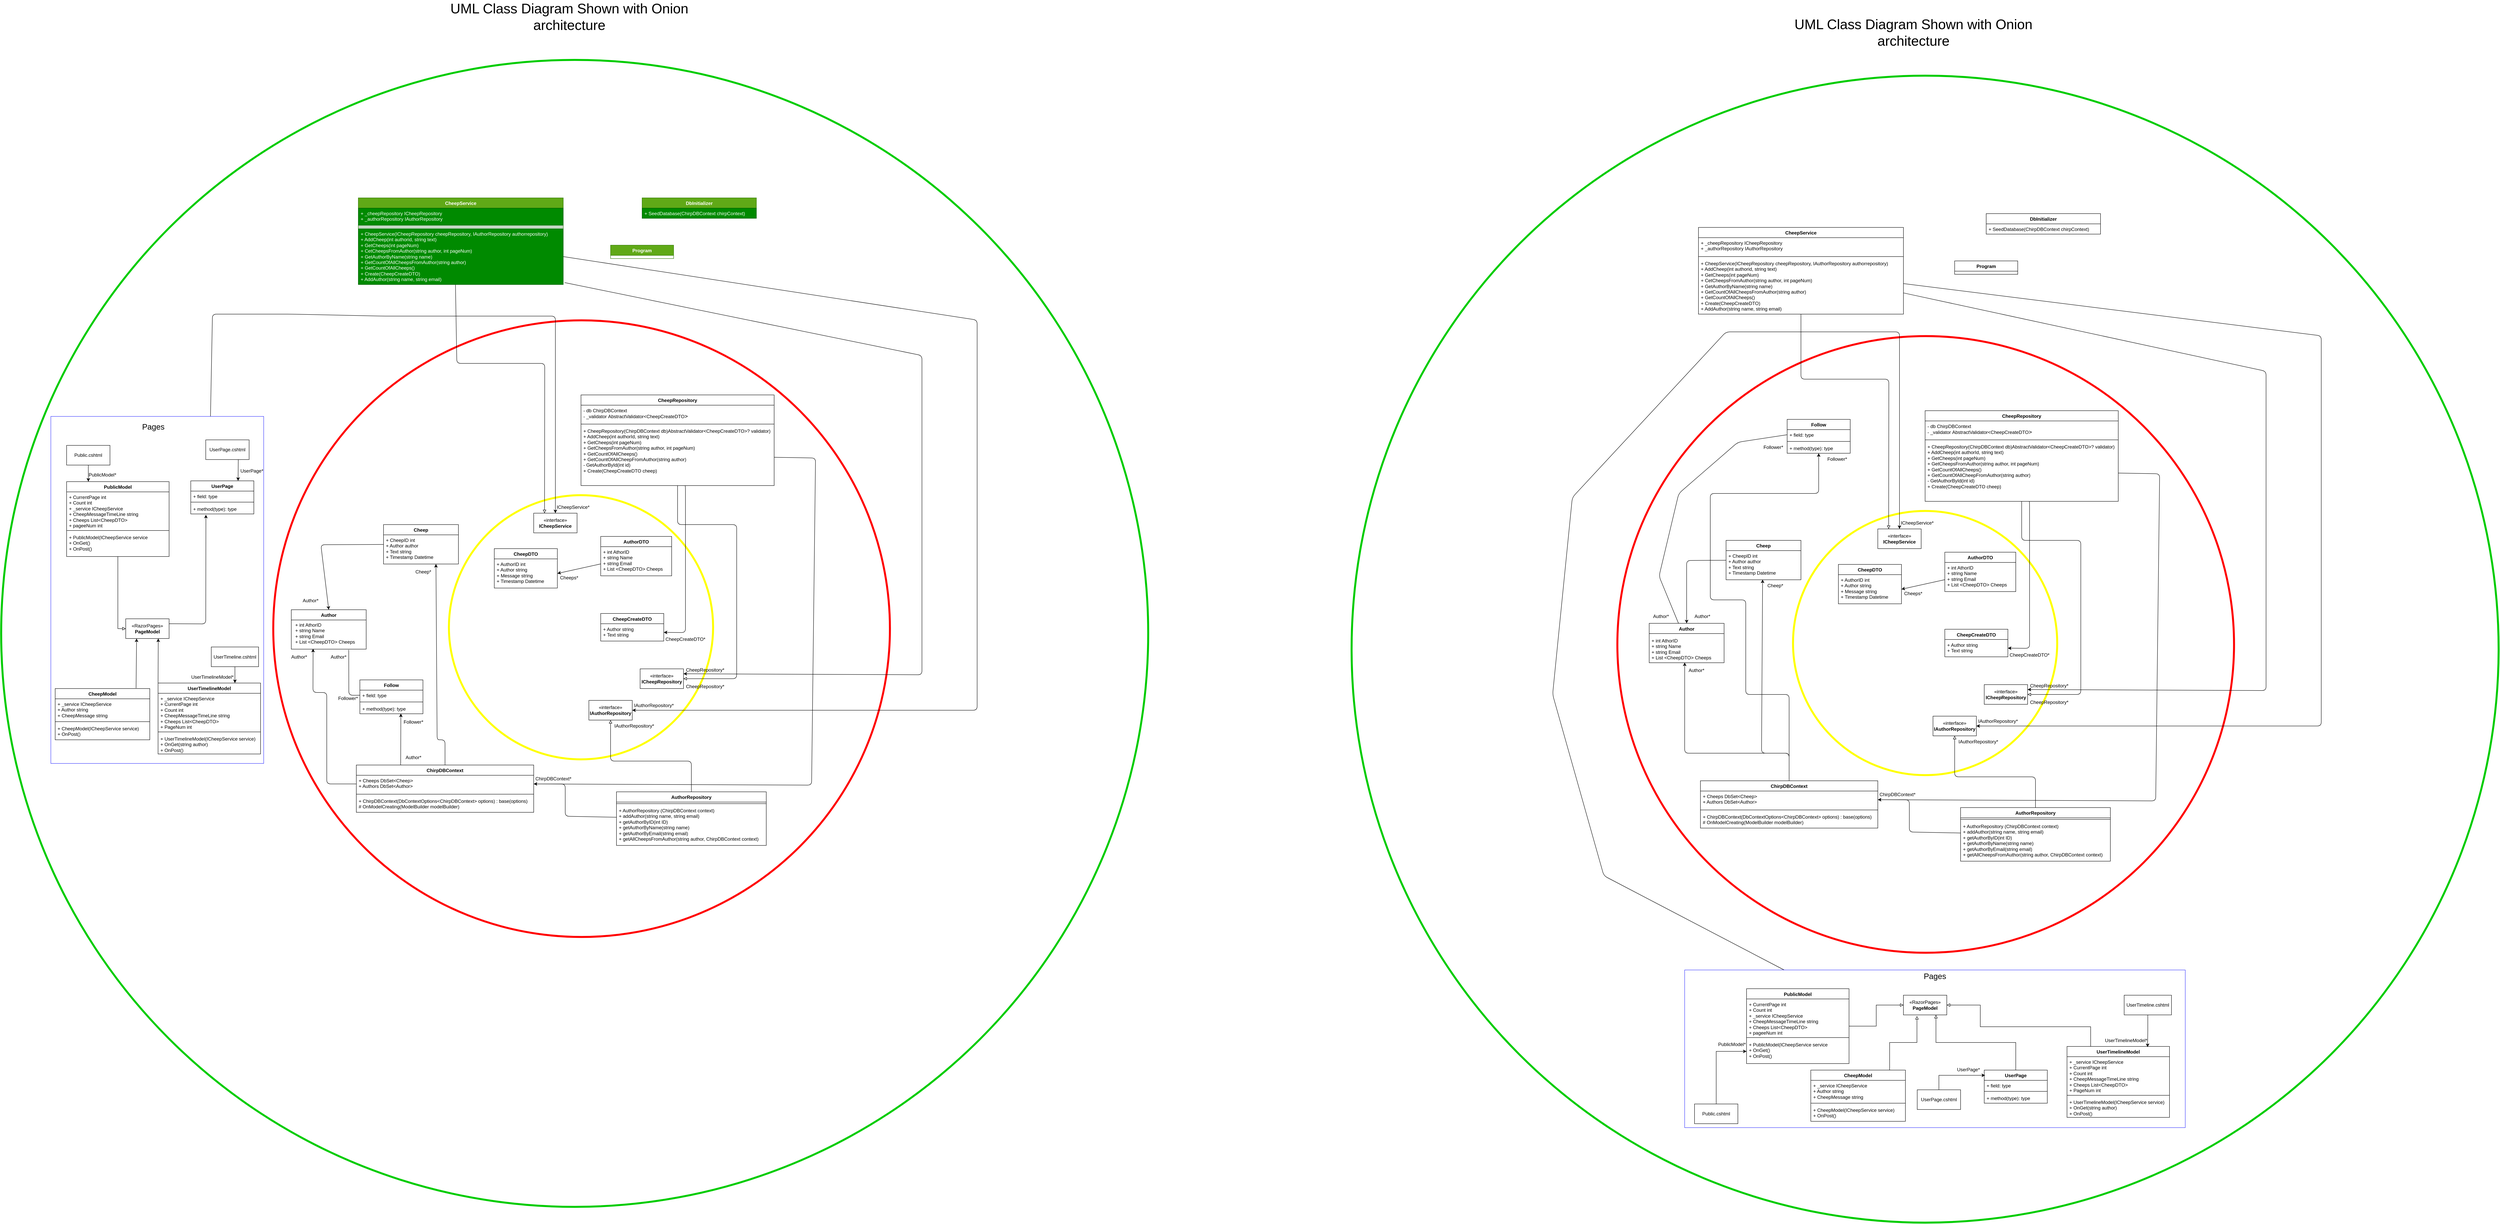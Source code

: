 <mxfile>
    <diagram id="IpP2WDs2np4hdh_sod9k" name="Page-1">
        <mxGraphModel dx="4810" dy="3326" grid="1" gridSize="10" guides="1" tooltips="1" connect="1" arrows="1" fold="1" page="1" pageScale="1" pageWidth="850" pageHeight="1100" math="0" shadow="0">
            <root>
                <mxCell id="0"/>
                <mxCell id="1" parent="0"/>
                <mxCell id="123" value="" style="ellipse;whiteSpace=wrap;html=1;aspect=fixed;strokeColor=#00CC00;perimeterSpacing=7;strokeWidth=5;" parent="1" vertex="1">
                    <mxGeometry x="2810" y="-815" width="2910" height="2910" as="geometry"/>
                </mxCell>
                <mxCell id="124" value="" style="ellipse;whiteSpace=wrap;html=1;aspect=fixed;strokeColor=#FF0000;strokeWidth=5;" parent="1" vertex="1">
                    <mxGeometry x="3484.25" y="-154.25" width="1564.5" height="1564.5" as="geometry"/>
                </mxCell>
                <mxCell id="125" value="" style="ellipse;whiteSpace=wrap;html=1;aspect=fixed;strokeColor=#FFFF00;strokeWidth=5;" parent="1" vertex="1">
                    <mxGeometry x="3929.88" y="289.38" width="670.25" height="670.25" as="geometry"/>
                </mxCell>
                <mxCell id="126" value="CheepDTO&lt;br&gt;" style="swimlane;fontStyle=1;align=center;verticalAlign=top;childLayout=stackLayout;horizontal=1;startSize=26;horizontalStack=0;resizeParent=1;resizeParentMax=0;resizeLast=0;collapsible=1;marginBottom=0;whiteSpace=wrap;html=1;" parent="1" vertex="1">
                    <mxGeometry x="4045" y="425" width="160" height="100" as="geometry"/>
                </mxCell>
                <mxCell id="127" value="+ AuthorID int&lt;br&gt;+ Author string&lt;br&gt;+ Message string&lt;br&gt;+ Timestamp Datetime" style="text;strokeColor=none;fillColor=none;align=left;verticalAlign=top;spacingLeft=4;spacingRight=4;overflow=hidden;rotatable=0;points=[[0,0.5],[1,0.5]];portConstraint=eastwest;whiteSpace=wrap;html=1;" parent="126" vertex="1">
                    <mxGeometry y="26" width="160" height="74" as="geometry"/>
                </mxCell>
                <mxCell id="128" style="edgeStyle=none;html=1;entryX=1;entryY=0.5;entryDx=0;entryDy=0;fontColor=#080808;endArrow=classic;endFill=1;" parent="1" source="129" target="127" edge="1">
                    <mxGeometry relative="1" as="geometry"/>
                </mxCell>
                <mxCell id="129" value="AuthorDTO" style="swimlane;fontStyle=1;align=center;verticalAlign=top;childLayout=stackLayout;horizontal=1;startSize=26;horizontalStack=0;resizeParent=1;resizeParentMax=0;resizeLast=0;collapsible=1;marginBottom=0;whiteSpace=wrap;html=1;" parent="1" vertex="1">
                    <mxGeometry x="4315" y="394" width="180" height="100" as="geometry"/>
                </mxCell>
                <mxCell id="130" value="+ int AthorID&lt;br&gt;+ string Name&lt;br&gt;+ string Email&lt;br&gt;+ List &amp;lt;CheepDTO&amp;gt; Cheeps" style="text;strokeColor=none;fillColor=none;align=left;verticalAlign=top;spacingLeft=4;spacingRight=4;overflow=hidden;rotatable=0;points=[[0,0.5],[1,0.5]];portConstraint=eastwest;whiteSpace=wrap;html=1;" parent="129" vertex="1">
                    <mxGeometry y="26" width="180" height="74" as="geometry"/>
                </mxCell>
                <mxCell id="131" style="edgeStyle=none;html=1;entryX=0.5;entryY=1;entryDx=0;entryDy=0;fontColor=#080808;endArrow=block;endFill=0;" parent="1" edge="1">
                    <mxGeometry relative="1" as="geometry">
                        <mxPoint x="4130" y="674" as="sourcePoint"/>
                    </mxGeometry>
                </mxCell>
                <mxCell id="137" value="CheepCreateDTO" style="swimlane;fontStyle=1;align=center;verticalAlign=top;childLayout=stackLayout;horizontal=1;startSize=26;horizontalStack=0;resizeParent=1;resizeParentMax=0;resizeLast=0;collapsible=1;marginBottom=0;whiteSpace=wrap;html=1;" parent="1" vertex="1">
                    <mxGeometry x="4315" y="589.5" width="160" height="70" as="geometry"/>
                </mxCell>
                <mxCell id="138" value="+ Author string&lt;br&gt;+ Text string" style="text;strokeColor=none;fillColor=none;align=left;verticalAlign=top;spacingLeft=4;spacingRight=4;overflow=hidden;rotatable=0;points=[[0,0.5],[1,0.5]];portConstraint=eastwest;whiteSpace=wrap;html=1;" parent="137" vertex="1">
                    <mxGeometry y="26" width="160" height="44" as="geometry"/>
                </mxCell>
                <mxCell id="139" value="«interface»&lt;br&gt;&lt;b&gt;ICheepRepository&lt;/b&gt;" style="html=1;whiteSpace=wrap;" parent="1" vertex="1">
                    <mxGeometry x="4415" y="730" width="110" height="50" as="geometry"/>
                </mxCell>
                <mxCell id="140" value="«interface»&lt;br&gt;&lt;b&gt;IAuthorRepository&lt;/b&gt;" style="html=1;whiteSpace=wrap;" parent="1" vertex="1">
                    <mxGeometry x="4285" y="810" width="110" height="50" as="geometry"/>
                </mxCell>
                <mxCell id="141" value="«interface»&lt;br&gt;&lt;b&gt;ICheepService&lt;/b&gt;" style="html=1;whiteSpace=wrap;" parent="1" vertex="1">
                    <mxGeometry x="4145" y="335" width="110" height="50" as="geometry"/>
                </mxCell>
                <mxCell id="144" value="Cheeps*" style="text;html=1;strokeColor=none;fillColor=none;align=center;verticalAlign=middle;whiteSpace=wrap;rounded=0;" parent="1" vertex="1">
                    <mxGeometry x="4205" y="484" width="60" height="30" as="geometry"/>
                </mxCell>
                <mxCell id="145" style="edgeStyle=none;html=1;entryX=0;entryY=0.5;entryDx=0;entryDy=0;fontColor=#030303;endArrow=none;endFill=0;" parent="1" source="146" target="168" edge="1">
                    <mxGeometry relative="1" as="geometry">
                        <Array as="points">
                            <mxPoint x="3590" y="455"/>
                            <mxPoint x="3640" y="245"/>
                            <mxPoint x="3790" y="115"/>
                        </Array>
                    </mxGeometry>
                </mxCell>
                <mxCell id="146" value="Author" style="swimlane;fontStyle=1;align=center;verticalAlign=top;childLayout=stackLayout;horizontal=1;startSize=26;horizontalStack=0;resizeParent=1;resizeParentMax=0;resizeLast=0;collapsible=1;marginBottom=0;whiteSpace=wrap;html=1;" parent="1" vertex="1">
                    <mxGeometry x="3565" y="574.5" width="190" height="100" as="geometry"/>
                </mxCell>
                <mxCell id="147" style="edgeStyle=none;html=1;entryX=0.5;entryY=0;entryDx=0;entryDy=0;fontColor=#030303;endArrow=classic;endFill=1;" parent="1" source="148" target="146" edge="1">
                    <mxGeometry relative="1" as="geometry">
                        <Array as="points">
                            <mxPoint x="3660" y="415"/>
                        </Array>
                    </mxGeometry>
                </mxCell>
                <mxCell id="148" value="Cheep" style="swimlane;fontStyle=1;align=center;verticalAlign=top;childLayout=stackLayout;horizontal=1;startSize=26;horizontalStack=0;resizeParent=1;resizeParentMax=0;resizeLast=0;collapsible=1;marginBottom=0;whiteSpace=wrap;html=1;" parent="1" vertex="1">
                    <mxGeometry x="3760" y="364" width="190" height="100" as="geometry"/>
                </mxCell>
                <mxCell id="149" value="+ CheepID int&lt;br&gt;+ Author author&lt;br&gt;+ Text string&lt;br&gt;+ Timestamp Datetime" style="text;strokeColor=none;fillColor=none;align=left;verticalAlign=top;spacingLeft=4;spacingRight=4;overflow=hidden;rotatable=0;points=[[0,0.5],[1,0.5]];portConstraint=eastwest;whiteSpace=wrap;html=1;" parent="148" vertex="1">
                    <mxGeometry y="26" width="190" height="74" as="geometry"/>
                </mxCell>
                <mxCell id="150" style="edgeStyle=none;html=1;entryX=0.5;entryY=1;entryDx=0;entryDy=0;fontColor=#080808;endArrow=block;endFill=0;" parent="1" source="152" target="140" edge="1">
                    <mxGeometry relative="1" as="geometry">
                        <Array as="points">
                            <mxPoint x="4545" y="964"/>
                            <mxPoint x="4340" y="964"/>
                        </Array>
                    </mxGeometry>
                </mxCell>
                <mxCell id="151" style="edgeStyle=none;html=1;entryX=1;entryY=0.5;entryDx=0;entryDy=0;fontColor=#080808;endArrow=classic;endFill=1;" parent="1" source="152" target="164" edge="1">
                    <mxGeometry relative="1" as="geometry">
                        <Array as="points">
                            <mxPoint x="4225" y="1104"/>
                            <mxPoint x="4225" y="1022"/>
                        </Array>
                    </mxGeometry>
                </mxCell>
                <mxCell id="152" value="AuthorRepository" style="swimlane;fontStyle=1;align=center;verticalAlign=top;childLayout=stackLayout;horizontal=1;startSize=26;horizontalStack=0;resizeParent=1;resizeParentMax=0;resizeLast=0;collapsible=1;marginBottom=0;whiteSpace=wrap;html=1;" parent="1" vertex="1">
                    <mxGeometry x="4355" y="1042" width="380" height="136" as="geometry"/>
                </mxCell>
                <mxCell id="153" value="" style="line;strokeWidth=1;fillColor=none;align=left;verticalAlign=middle;spacingTop=-1;spacingLeft=3;spacingRight=3;rotatable=0;labelPosition=right;points=[];portConstraint=eastwest;strokeColor=inherit;" parent="152" vertex="1">
                    <mxGeometry y="26" width="380" height="8" as="geometry"/>
                </mxCell>
                <mxCell id="154" value="+ AuthorRepository (ChirpDBContext context)&lt;br&gt;+ addAuthor(string name, string email)&lt;br&gt;+ getAuthorByID(int ID)&lt;br&gt;+ getAuthorByName(string name)&lt;br&gt;+ getAuthorByEmail(string email)&lt;br&gt;+ getAllCheepsFromAuthor(string author, ChirpDBContext context)" style="text;strokeColor=none;fillColor=none;align=left;verticalAlign=top;spacingLeft=4;spacingRight=4;overflow=hidden;rotatable=0;points=[[0,0.5],[1,0.5]];portConstraint=eastwest;whiteSpace=wrap;html=1;" parent="152" vertex="1">
                    <mxGeometry y="34" width="380" height="102" as="geometry"/>
                </mxCell>
                <mxCell id="155" style="edgeStyle=none;html=1;entryX=1;entryY=0.5;entryDx=0;entryDy=0;fontColor=#080808;endArrow=block;endFill=0;" parent="1" source="156" target="139" edge="1">
                    <mxGeometry relative="1" as="geometry">
                        <Array as="points">
                            <mxPoint x="4510" y="364"/>
                            <mxPoint x="4660" y="364"/>
                            <mxPoint x="4660" y="755"/>
                        </Array>
                    </mxGeometry>
                </mxCell>
                <mxCell id="238" style="edgeStyle=none;html=1;entryX=1;entryY=0.5;entryDx=0;entryDy=0;" parent="1" source="156" target="138" edge="1">
                    <mxGeometry relative="1" as="geometry">
                        <Array as="points">
                            <mxPoint x="4530" y="270"/>
                            <mxPoint x="4530" y="638"/>
                        </Array>
                    </mxGeometry>
                </mxCell>
                <mxCell id="156" value="CheepRepository" style="swimlane;fontStyle=1;align=center;verticalAlign=top;childLayout=stackLayout;horizontal=1;startSize=26;horizontalStack=0;resizeParent=1;resizeParentMax=0;resizeLast=0;collapsible=1;marginBottom=0;whiteSpace=wrap;html=1;" parent="1" vertex="1">
                    <mxGeometry x="4265" y="35" width="490" height="230" as="geometry"/>
                </mxCell>
                <mxCell id="157" value="- db ChirpDBContext&lt;br&gt;- _validator&amp;nbsp;AbstractValidator&amp;lt;&lt;font style=&quot;font-size: 12px;&quot;&gt;CheepCreateDTO&lt;/font&gt;&lt;span style=&quot;font-family: Consolas, &amp;quot;Courier New&amp;quot;, monospace; font-size: 14px;&quot;&gt;&amp;gt;&lt;/span&gt;" style="text;strokeColor=none;fillColor=none;align=left;verticalAlign=top;spacingLeft=4;spacingRight=4;overflow=hidden;rotatable=0;points=[[0,0.5],[1,0.5]];portConstraint=eastwest;whiteSpace=wrap;html=1;" parent="156" vertex="1">
                    <mxGeometry y="26" width="490" height="44" as="geometry"/>
                </mxCell>
                <mxCell id="158" value="" style="line;strokeWidth=1;fillColor=none;align=left;verticalAlign=middle;spacingTop=-1;spacingLeft=3;spacingRight=3;rotatable=0;labelPosition=right;points=[];portConstraint=eastwest;strokeColor=inherit;" parent="156" vertex="1">
                    <mxGeometry y="70" width="490" height="8" as="geometry"/>
                </mxCell>
                <mxCell id="159" value="&lt;font style=&quot;font-size: 12px;&quot;&gt;+&amp;nbsp;CheepRepository(ChirpDBContext db)AbstractValidator&amp;lt;CheepCreateDTO&amp;gt;? validator)&lt;/font&gt;&lt;br&gt;+ AddCheep(int authorId, string text)&lt;br&gt;+ GetCheeps(int pageNum)&lt;br&gt;+ GetCheepsFromAuthor(string author, int pageNum)&lt;br&gt;+ GetCountOfAllCheeps()&lt;br&gt;+ GetCountOfAllCheepFromAuthor(string author)&lt;br&gt;- GetAuthorById(int id)&lt;br&gt;+ Create(CheepCreateDTO cheep)" style="text;strokeColor=none;fillColor=none;align=left;verticalAlign=top;spacingLeft=4;spacingRight=4;overflow=hidden;rotatable=0;points=[[0,0.5],[1,0.5]];portConstraint=eastwest;whiteSpace=wrap;html=1;" parent="156" vertex="1">
                    <mxGeometry y="78" width="490" height="152" as="geometry"/>
                </mxCell>
                <mxCell id="160" style="edgeStyle=none;html=1;entryX=0.474;entryY=0.939;entryDx=0;entryDy=0;entryPerimeter=0;fontColor=#080808;endArrow=classic;endFill=1;" parent="1" source="163" target="171" edge="1">
                    <mxGeometry relative="1" as="geometry">
                        <Array as="points">
                            <mxPoint x="3920" y="904"/>
                            <mxPoint x="3655" y="904"/>
                        </Array>
                    </mxGeometry>
                </mxCell>
                <mxCell id="161" style="edgeStyle=none;html=1;entryX=0.488;entryY=0.992;entryDx=0;entryDy=0;entryPerimeter=0;fontColor=#080808;endArrow=classic;endFill=1;" parent="1" source="163" target="149" edge="1">
                    <mxGeometry relative="1" as="geometry">
                        <Array as="points">
                            <mxPoint x="3920" y="904"/>
                            <mxPoint x="3850" y="904"/>
                        </Array>
                    </mxGeometry>
                </mxCell>
                <mxCell id="162" style="edgeStyle=none;html=1;fontColor=#030303;endArrow=classic;endFill=1;" parent="1" source="163" target="170" edge="1">
                    <mxGeometry relative="1" as="geometry">
                        <Array as="points">
                            <mxPoint x="3920" y="755"/>
                            <mxPoint x="3810" y="755"/>
                            <mxPoint x="3810" y="515"/>
                            <mxPoint x="3720" y="515"/>
                            <mxPoint x="3720" y="245"/>
                            <mxPoint x="3995" y="245"/>
                        </Array>
                    </mxGeometry>
                </mxCell>
                <mxCell id="163" value="ChirpDBContext" style="swimlane;fontStyle=1;align=center;verticalAlign=top;childLayout=stackLayout;horizontal=1;startSize=26;horizontalStack=0;resizeParent=1;resizeParentMax=0;resizeLast=0;collapsible=1;marginBottom=0;whiteSpace=wrap;html=1;" parent="1" vertex="1">
                    <mxGeometry x="3695" y="974" width="450" height="120" as="geometry"/>
                </mxCell>
                <mxCell id="164" value="+ Cheeps DbSet&amp;lt;Cheep&amp;gt;&lt;br&gt;+ Authors DbSet&amp;lt;Author&amp;gt;" style="text;strokeColor=none;fillColor=none;align=left;verticalAlign=top;spacingLeft=4;spacingRight=4;overflow=hidden;rotatable=0;points=[[0,0.5],[1,0.5]];portConstraint=eastwest;whiteSpace=wrap;html=1;" parent="163" vertex="1">
                    <mxGeometry y="26" width="450" height="44" as="geometry"/>
                </mxCell>
                <mxCell id="165" value="" style="line;strokeWidth=1;fillColor=none;align=left;verticalAlign=middle;spacingTop=-1;spacingLeft=3;spacingRight=3;rotatable=0;labelPosition=right;points=[];portConstraint=eastwest;strokeColor=inherit;" parent="163" vertex="1">
                    <mxGeometry y="70" width="450" height="8" as="geometry"/>
                </mxCell>
                <mxCell id="166" value="+ ChirpDBContext(DbContextOptions&amp;lt;ChirpDBContext&amp;gt; options) : base(options)&lt;br&gt;# OnModelCreating(ModelBuilder modelBuilder)" style="text;strokeColor=none;fillColor=none;align=left;verticalAlign=top;spacingLeft=4;spacingRight=4;overflow=hidden;rotatable=0;points=[[0,0.5],[1,0.5]];portConstraint=eastwest;whiteSpace=wrap;html=1;" parent="163" vertex="1">
                    <mxGeometry y="78" width="450" height="42" as="geometry"/>
                </mxCell>
                <mxCell id="167" value="Follow" style="swimlane;fontStyle=1;align=center;verticalAlign=top;childLayout=stackLayout;horizontal=1;startSize=26;horizontalStack=0;resizeParent=1;resizeParentMax=0;resizeLast=0;collapsible=1;marginBottom=0;whiteSpace=wrap;html=1;" parent="1" vertex="1">
                    <mxGeometry x="3915" y="57" width="160" height="86" as="geometry"/>
                </mxCell>
                <mxCell id="168" value="+ field: type" style="text;strokeColor=none;fillColor=none;align=left;verticalAlign=top;spacingLeft=4;spacingRight=4;overflow=hidden;rotatable=0;points=[[0,0.5],[1,0.5]];portConstraint=eastwest;whiteSpace=wrap;html=1;" parent="167" vertex="1">
                    <mxGeometry y="26" width="160" height="26" as="geometry"/>
                </mxCell>
                <mxCell id="169" value="" style="line;strokeWidth=1;fillColor=none;align=left;verticalAlign=middle;spacingTop=-1;spacingLeft=3;spacingRight=3;rotatable=0;labelPosition=right;points=[];portConstraint=eastwest;strokeColor=inherit;" parent="167" vertex="1">
                    <mxGeometry y="52" width="160" height="8" as="geometry"/>
                </mxCell>
                <mxCell id="170" value="+ method(type): type" style="text;strokeColor=none;fillColor=none;align=left;verticalAlign=top;spacingLeft=4;spacingRight=4;overflow=hidden;rotatable=0;points=[[0,0.5],[1,0.5]];portConstraint=eastwest;whiteSpace=wrap;html=1;" parent="167" vertex="1">
                    <mxGeometry y="60" width="160" height="26" as="geometry"/>
                </mxCell>
                <mxCell id="171" value="+ int AthorID&lt;br style=&quot;border-color: var(--border-color);&quot;&gt;+ string Name&lt;br style=&quot;border-color: var(--border-color);&quot;&gt;+ string Email&lt;br style=&quot;border-color: var(--border-color);&quot;&gt;+ List &amp;lt;CheepDTO&amp;gt; Cheeps" style="text;strokeColor=none;fillColor=none;align=left;verticalAlign=top;spacingLeft=4;spacingRight=4;overflow=hidden;rotatable=0;points=[[0,0.5],[1,0.5]];portConstraint=eastwest;whiteSpace=wrap;html=1;" parent="1" vertex="1">
                    <mxGeometry x="3565" y="604.5" width="190" height="74" as="geometry"/>
                </mxCell>
                <mxCell id="172" value="ChirpDBContext*" style="text;html=1;strokeColor=none;fillColor=none;align=center;verticalAlign=middle;whiteSpace=wrap;rounded=0;" parent="1" vertex="1">
                    <mxGeometry x="4165" y="994" width="60" height="30" as="geometry"/>
                </mxCell>
                <mxCell id="173" value="Author*" style="text;html=1;strokeColor=none;fillColor=none;align=center;verticalAlign=middle;whiteSpace=wrap;rounded=0;" parent="1" vertex="1">
                    <mxGeometry x="3655" y="678.5" width="60" height="30" as="geometry"/>
                </mxCell>
                <mxCell id="174" value="Cheep*" style="text;html=1;strokeColor=none;fillColor=none;align=center;verticalAlign=middle;whiteSpace=wrap;rounded=0;" parent="1" vertex="1">
                    <mxGeometry x="3855" y="464" width="60" height="30" as="geometry"/>
                </mxCell>
                <mxCell id="175" value="" style="rounded=0;whiteSpace=wrap;html=1;" parent="1" vertex="1">
                    <mxGeometry x="3655" y="1454" width="1270" height="400" as="geometry"/>
                </mxCell>
                <mxCell id="176" style="edgeStyle=none;html=1;entryX=0.5;entryY=0;entryDx=0;entryDy=0;fontColor=#030303;endArrow=classic;endFill=1;" parent="1" source="177" target="141" edge="1">
                    <mxGeometry relative="1" as="geometry">
                        <Array as="points">
                            <mxPoint x="3450" y="1215"/>
                            <mxPoint x="3320" y="755"/>
                            <mxPoint x="3370" y="255"/>
                            <mxPoint x="3760" y="-165"/>
                            <mxPoint x="4200" y="-165"/>
                        </Array>
                    </mxGeometry>
                </mxCell>
                <mxCell id="177" value="" style="rounded=0;whiteSpace=wrap;html=1;strokeColor=#3333FF;" parent="1" vertex="1">
                    <mxGeometry x="3655" y="1454" width="1270" height="400" as="geometry"/>
                </mxCell>
                <mxCell id="178" value="&lt;font style=&quot;font-size: 20px;&quot;&gt;Pages&lt;/font&gt;" style="text;html=1;strokeColor=none;fillColor=none;align=center;verticalAlign=middle;whiteSpace=wrap;rounded=0;" parent="1" vertex="1">
                    <mxGeometry x="4260" y="1454" width="60" height="30" as="geometry"/>
                </mxCell>
                <mxCell id="179" style="edgeStyle=orthogonalEdgeStyle;rounded=0;orthogonalLoop=1;jettySize=auto;html=1;entryX=0;entryY=0.5;entryDx=0;entryDy=0;" parent="1" source="180" target="203" edge="1">
                    <mxGeometry relative="1" as="geometry"/>
                </mxCell>
                <mxCell id="180" value="Public.cshtml" style="html=1;whiteSpace=wrap;" parent="1" vertex="1">
                    <mxGeometry x="3680" y="1794" width="110" height="50" as="geometry"/>
                </mxCell>
                <mxCell id="181" value="UserPage.cshtml" style="html=1;whiteSpace=wrap;" parent="1" vertex="1">
                    <mxGeometry x="4245" y="1758" width="110" height="50" as="geometry"/>
                </mxCell>
                <mxCell id="182" value="UserTimeline.cshtml" style="html=1;whiteSpace=wrap;" parent="1" vertex="1">
                    <mxGeometry x="4770" y="1518" width="120" height="50" as="geometry"/>
                </mxCell>
                <mxCell id="183" value="CheepModel" style="swimlane;fontStyle=1;align=center;verticalAlign=top;childLayout=stackLayout;horizontal=1;startSize=26;horizontalStack=0;resizeParent=1;resizeParentMax=0;resizeLast=0;collapsible=1;marginBottom=0;whiteSpace=wrap;html=1;" parent="1" vertex="1">
                    <mxGeometry x="3975" y="1708" width="240" height="130" as="geometry"/>
                </mxCell>
                <mxCell id="184" value="+ _service ICheepService&lt;br&gt;+ Author string&lt;br&gt;+ CheepMessage string" style="text;strokeColor=none;fillColor=none;align=left;verticalAlign=top;spacingLeft=4;spacingRight=4;overflow=hidden;rotatable=0;points=[[0,0.5],[1,0.5]];portConstraint=eastwest;whiteSpace=wrap;html=1;" parent="183" vertex="1">
                    <mxGeometry y="26" width="240" height="54" as="geometry"/>
                </mxCell>
                <mxCell id="185" value="" style="line;strokeWidth=1;fillColor=none;align=left;verticalAlign=middle;spacingTop=-1;spacingLeft=3;spacingRight=3;rotatable=0;labelPosition=right;points=[];portConstraint=eastwest;strokeColor=inherit;" parent="183" vertex="1">
                    <mxGeometry y="80" width="240" height="8" as="geometry"/>
                </mxCell>
                <mxCell id="186" value="+ CheepModel(ICheepService service)&lt;br&gt;+ OnPost()" style="text;strokeColor=none;fillColor=none;align=left;verticalAlign=top;spacingLeft=4;spacingRight=4;overflow=hidden;rotatable=0;points=[[0,0.5],[1,0.5]];portConstraint=eastwest;whiteSpace=wrap;html=1;" parent="183" vertex="1">
                    <mxGeometry y="88" width="240" height="42" as="geometry"/>
                </mxCell>
                <mxCell id="187" style="edgeStyle=orthogonalEdgeStyle;rounded=0;orthogonalLoop=1;jettySize=auto;html=1;entryX=0.75;entryY=1;entryDx=0;entryDy=0;endArrow=block;endFill=0;" parent="1" source="188" target="197" edge="1">
                    <mxGeometry relative="1" as="geometry">
                        <Array as="points">
                            <mxPoint x="4495" y="1638"/>
                            <mxPoint x="4293" y="1638"/>
                        </Array>
                    </mxGeometry>
                </mxCell>
                <mxCell id="188" value="UserPage" style="swimlane;fontStyle=1;align=center;verticalAlign=top;childLayout=stackLayout;horizontal=1;startSize=26;horizontalStack=0;resizeParent=1;resizeParentMax=0;resizeLast=0;collapsible=1;marginBottom=0;whiteSpace=wrap;html=1;" parent="1" vertex="1">
                    <mxGeometry x="4415" y="1708" width="160" height="84" as="geometry"/>
                </mxCell>
                <mxCell id="189" value="+ field: type" style="text;strokeColor=none;fillColor=none;align=left;verticalAlign=top;spacingLeft=4;spacingRight=4;overflow=hidden;rotatable=0;points=[[0,0.5],[1,0.5]];portConstraint=eastwest;whiteSpace=wrap;html=1;" parent="188" vertex="1">
                    <mxGeometry y="26" width="160" height="24" as="geometry"/>
                </mxCell>
                <mxCell id="190" value="" style="line;strokeWidth=1;fillColor=none;align=left;verticalAlign=middle;spacingTop=-1;spacingLeft=3;spacingRight=3;rotatable=0;labelPosition=right;points=[];portConstraint=eastwest;strokeColor=inherit;" parent="188" vertex="1">
                    <mxGeometry y="50" width="160" height="8" as="geometry"/>
                </mxCell>
                <mxCell id="191" value="+ method(type): type" style="text;strokeColor=none;fillColor=none;align=left;verticalAlign=top;spacingLeft=4;spacingRight=4;overflow=hidden;rotatable=0;points=[[0,0.5],[1,0.5]];portConstraint=eastwest;whiteSpace=wrap;html=1;" parent="188" vertex="1">
                    <mxGeometry y="58" width="160" height="26" as="geometry"/>
                </mxCell>
                <mxCell id="192" style="edgeStyle=orthogonalEdgeStyle;rounded=0;orthogonalLoop=1;jettySize=auto;html=1;entryX=1;entryY=0.5;entryDx=0;entryDy=0;endArrow=block;endFill=0;" parent="1" source="193" target="197" edge="1">
                    <mxGeometry relative="1" as="geometry">
                        <Array as="points">
                            <mxPoint x="4685" y="1598"/>
                            <mxPoint x="4405" y="1598"/>
                            <mxPoint x="4405" y="1543"/>
                        </Array>
                    </mxGeometry>
                </mxCell>
                <mxCell id="193" value="UserTimelineModel" style="swimlane;fontStyle=1;align=center;verticalAlign=top;childLayout=stackLayout;horizontal=1;startSize=26;horizontalStack=0;resizeParent=1;resizeParentMax=0;resizeLast=0;collapsible=1;marginBottom=0;whiteSpace=wrap;html=1;" parent="1" vertex="1">
                    <mxGeometry x="4625" y="1648" width="260" height="180" as="geometry"/>
                </mxCell>
                <mxCell id="194" value="+ _service ICheepService&lt;br&gt;+ CurrentPage int&lt;br&gt;+ Count int&lt;br&gt;+ CheepMessageTimeLine string&lt;br&gt;+ Cheeps List&amp;lt;CheepDTO&amp;gt;&lt;br&gt;+ PageNum int" style="text;strokeColor=none;fillColor=none;align=left;verticalAlign=top;spacingLeft=4;spacingRight=4;overflow=hidden;rotatable=0;points=[[0,0.5],[1,0.5]];portConstraint=eastwest;whiteSpace=wrap;html=1;" parent="193" vertex="1">
                    <mxGeometry y="26" width="260" height="94" as="geometry"/>
                </mxCell>
                <mxCell id="195" value="" style="line;strokeWidth=1;fillColor=none;align=left;verticalAlign=middle;spacingTop=-1;spacingLeft=3;spacingRight=3;rotatable=0;labelPosition=right;points=[];portConstraint=eastwest;strokeColor=inherit;" parent="193" vertex="1">
                    <mxGeometry y="120" width="260" height="8" as="geometry"/>
                </mxCell>
                <mxCell id="196" value="+ UserTimelineModel(ICheepService service)&lt;br&gt;+ OnGet(string author)&lt;br&gt;+ OnPost()" style="text;strokeColor=none;fillColor=none;align=left;verticalAlign=top;spacingLeft=4;spacingRight=4;overflow=hidden;rotatable=0;points=[[0,0.5],[1,0.5]];portConstraint=eastwest;whiteSpace=wrap;html=1;" parent="193" vertex="1">
                    <mxGeometry y="128" width="260" height="52" as="geometry"/>
                </mxCell>
                <mxCell id="197" value="«RazorPages»&lt;br&gt;&lt;b&gt;PageModel&lt;/b&gt;" style="html=1;whiteSpace=wrap;" parent="1" vertex="1">
                    <mxGeometry x="4210" y="1518" width="110" height="50" as="geometry"/>
                </mxCell>
                <mxCell id="198" value="PublicModel*" style="text;html=1;strokeColor=none;fillColor=none;align=center;verticalAlign=middle;whiteSpace=wrap;rounded=0;" parent="1" vertex="1">
                    <mxGeometry x="3745" y="1628" width="60" height="30" as="geometry"/>
                </mxCell>
                <mxCell id="199" style="edgeStyle=orthogonalEdgeStyle;rounded=0;orthogonalLoop=1;jettySize=auto;html=1;entryX=0;entryY=0.5;entryDx=0;entryDy=0;endArrow=block;endFill=0;" parent="1" source="200" target="197" edge="1">
                    <mxGeometry relative="1" as="geometry"/>
                </mxCell>
                <mxCell id="200" value="PublicModel" style="swimlane;fontStyle=1;align=center;verticalAlign=top;childLayout=stackLayout;horizontal=1;startSize=26;horizontalStack=0;resizeParent=1;resizeParentMax=0;resizeLast=0;collapsible=1;marginBottom=0;whiteSpace=wrap;html=1;" parent="1" vertex="1">
                    <mxGeometry x="3812" y="1501.5" width="260" height="190" as="geometry"/>
                </mxCell>
                <mxCell id="201" value="+ CurrentPage int&lt;br&gt;+ Count int&lt;br&gt;+ _service ICheepService&lt;br&gt;+ CheepMessageTimeLine string&lt;br&gt;+ Cheeps List&amp;lt;CheepDTO&amp;gt;&lt;br&gt;+ pageeNum int" style="text;strokeColor=none;fillColor=none;align=left;verticalAlign=top;spacingLeft=4;spacingRight=4;overflow=hidden;rotatable=0;points=[[0,0.5],[1,0.5]];portConstraint=eastwest;whiteSpace=wrap;html=1;" parent="200" vertex="1">
                    <mxGeometry y="26" width="260" height="94" as="geometry"/>
                </mxCell>
                <mxCell id="202" value="" style="line;strokeWidth=1;fillColor=none;align=left;verticalAlign=middle;spacingTop=-1;spacingLeft=3;spacingRight=3;rotatable=0;labelPosition=right;points=[];portConstraint=eastwest;strokeColor=inherit;" parent="200" vertex="1">
                    <mxGeometry y="120" width="260" height="8" as="geometry"/>
                </mxCell>
                <mxCell id="203" value="+ PublicModel(ICheepService service&lt;br&gt;+ OnGet()&lt;br&gt;+ OnPost()" style="text;strokeColor=none;fillColor=none;align=left;verticalAlign=top;spacingLeft=4;spacingRight=4;overflow=hidden;rotatable=0;points=[[0,0.5],[1,0.5]];portConstraint=eastwest;whiteSpace=wrap;html=1;" parent="200" vertex="1">
                    <mxGeometry y="128" width="260" height="62" as="geometry"/>
                </mxCell>
                <mxCell id="204" style="edgeStyle=orthogonalEdgeStyle;rounded=0;orthogonalLoop=1;jettySize=auto;html=1;entryX=0.014;entryY=0.158;entryDx=0;entryDy=0;entryPerimeter=0;" parent="1" source="181" target="188" edge="1">
                    <mxGeometry relative="1" as="geometry">
                        <Array as="points">
                            <mxPoint x="4300" y="1721"/>
                        </Array>
                    </mxGeometry>
                </mxCell>
                <mxCell id="205" value="UserPage*" style="text;html=1;strokeColor=none;fillColor=none;align=center;verticalAlign=middle;whiteSpace=wrap;rounded=0;" parent="1" vertex="1">
                    <mxGeometry x="4345" y="1692" width="60" height="30" as="geometry"/>
                </mxCell>
                <mxCell id="206" style="edgeStyle=orthogonalEdgeStyle;rounded=0;orthogonalLoop=1;jettySize=auto;html=1;entryX=0.312;entryY=1.057;entryDx=0;entryDy=0;entryPerimeter=0;endArrow=block;endFill=0;" parent="1" source="183" target="197" edge="1">
                    <mxGeometry relative="1" as="geometry">
                        <Array as="points">
                            <mxPoint x="4175" y="1638"/>
                            <mxPoint x="4244" y="1638"/>
                        </Array>
                    </mxGeometry>
                </mxCell>
                <mxCell id="207" style="edgeStyle=orthogonalEdgeStyle;rounded=0;orthogonalLoop=1;jettySize=auto;html=1;entryX=0.786;entryY=0.009;entryDx=0;entryDy=0;entryPerimeter=0;" parent="1" source="182" target="193" edge="1">
                    <mxGeometry relative="1" as="geometry"/>
                </mxCell>
                <mxCell id="208" value="UserTimelineModel*" style="text;html=1;strokeColor=none;fillColor=none;align=center;verticalAlign=middle;whiteSpace=wrap;rounded=0;" parent="1" vertex="1">
                    <mxGeometry x="4745" y="1618" width="60" height="30" as="geometry"/>
                </mxCell>
                <mxCell id="209" value="Author*" style="text;html=1;strokeColor=none;fillColor=none;align=center;verticalAlign=middle;whiteSpace=wrap;rounded=0;" parent="1" vertex="1">
                    <mxGeometry x="3670" y="542" width="60" height="30" as="geometry"/>
                </mxCell>
                <mxCell id="210" value="Follower*" style="text;html=1;strokeColor=none;fillColor=none;align=center;verticalAlign=middle;whiteSpace=wrap;rounded=0;" parent="1" vertex="1">
                    <mxGeometry x="4012" y="143" width="60" height="30" as="geometry"/>
                </mxCell>
                <mxCell id="211" value="Follower*" style="text;html=1;strokeColor=none;fillColor=none;align=center;verticalAlign=middle;whiteSpace=wrap;rounded=0;" parent="1" vertex="1">
                    <mxGeometry x="3850" y="113" width="60" height="30" as="geometry"/>
                </mxCell>
                <mxCell id="212" value="Author*" style="text;html=1;strokeColor=none;fillColor=none;align=center;verticalAlign=middle;whiteSpace=wrap;rounded=0;" parent="1" vertex="1">
                    <mxGeometry x="3565" y="542" width="60" height="30" as="geometry"/>
                </mxCell>
                <mxCell id="213" style="edgeStyle=none;html=1;entryX=1;entryY=0.5;entryDx=0;entryDy=0;fontColor=#030303;endArrow=none;endFill=0;" parent="1" source="159" target="164" edge="1">
                    <mxGeometry relative="1" as="geometry">
                        <Array as="points">
                            <mxPoint x="4860" y="195"/>
                            <mxPoint x="4850" y="1025"/>
                        </Array>
                    </mxGeometry>
                </mxCell>
                <mxCell id="214" value="IAuthorRepository*" style="text;html=1;strokeColor=none;fillColor=none;align=center;verticalAlign=middle;whiteSpace=wrap;rounded=0;" parent="1" vertex="1">
                    <mxGeometry x="4370" y="860" width="60" height="30" as="geometry"/>
                </mxCell>
                <mxCell id="215" value="CheepRepository*" style="text;html=1;strokeColor=none;fillColor=none;align=center;verticalAlign=middle;whiteSpace=wrap;rounded=0;" parent="1" vertex="1">
                    <mxGeometry x="4550" y="760" width="60" height="30" as="geometry"/>
                </mxCell>
                <mxCell id="216" value="DbInitializer" style="swimlane;fontStyle=1;align=center;verticalAlign=top;childLayout=stackLayout;horizontal=1;startSize=26;horizontalStack=0;resizeParent=1;resizeParentMax=0;resizeLast=0;collapsible=1;marginBottom=0;whiteSpace=wrap;html=1;" parent="1" vertex="1">
                    <mxGeometry x="4420" y="-465" width="290" height="52" as="geometry"/>
                </mxCell>
                <mxCell id="217" value="+ SeedDatabase(ChirpDBContext chirpContext)" style="text;strokeColor=none;fillColor=none;align=left;verticalAlign=top;spacingLeft=4;spacingRight=4;overflow=hidden;rotatable=0;points=[[0,0.5],[1,0.5]];portConstraint=eastwest;whiteSpace=wrap;html=1;" parent="216" vertex="1">
                    <mxGeometry y="26" width="290" height="26" as="geometry"/>
                </mxCell>
                <mxCell id="218" style="edgeStyle=none;html=1;entryX=0.25;entryY=0;entryDx=0;entryDy=0;fontColor=#030303;endArrow=block;endFill=0;" parent="1" source="221" target="141" edge="1">
                    <mxGeometry relative="1" as="geometry">
                        <Array as="points">
                            <mxPoint x="3950" y="-45"/>
                            <mxPoint x="4173" y="-45"/>
                        </Array>
                    </mxGeometry>
                </mxCell>
                <mxCell id="219" style="edgeStyle=none;html=1;entryX=1;entryY=0.25;entryDx=0;entryDy=0;fontColor=#030303;endArrow=classic;endFill=1;" parent="1" source="221" target="139" edge="1">
                    <mxGeometry relative="1" as="geometry">
                        <Array as="points">
                            <mxPoint x="5130" y="-65"/>
                            <mxPoint x="5130" y="745"/>
                        </Array>
                    </mxGeometry>
                </mxCell>
                <mxCell id="220" style="edgeStyle=none;html=1;entryX=1;entryY=0.5;entryDx=0;entryDy=0;fontColor=#030303;endArrow=classic;endFill=1;" parent="1" source="221" target="140" edge="1">
                    <mxGeometry relative="1" as="geometry">
                        <Array as="points">
                            <mxPoint x="5270" y="-155"/>
                            <mxPoint x="5270" y="835"/>
                        </Array>
                    </mxGeometry>
                </mxCell>
                <mxCell id="221" value="CheepService" style="swimlane;fontStyle=1;align=center;verticalAlign=top;childLayout=stackLayout;horizontal=1;startSize=26;horizontalStack=0;resizeParent=1;resizeParentMax=0;resizeLast=0;collapsible=1;marginBottom=0;whiteSpace=wrap;html=1;" parent="1" vertex="1">
                    <mxGeometry x="3690" y="-430" width="520" height="220" as="geometry"/>
                </mxCell>
                <mxCell id="222" value="+ _cheepRepository ICheepRepository&lt;br&gt;+ _authorRepository IAuthorRepository" style="text;strokeColor=none;fillColor=none;align=left;verticalAlign=top;spacingLeft=4;spacingRight=4;overflow=hidden;rotatable=0;points=[[0,0.5],[1,0.5]];portConstraint=eastwest;whiteSpace=wrap;html=1;" parent="221" vertex="1">
                    <mxGeometry y="26" width="520" height="44" as="geometry"/>
                </mxCell>
                <mxCell id="223" value="" style="line;strokeWidth=1;fillColor=none;align=left;verticalAlign=middle;spacingTop=-1;spacingLeft=3;spacingRight=3;rotatable=0;labelPosition=right;points=[];portConstraint=eastwest;strokeColor=inherit;" parent="221" vertex="1">
                    <mxGeometry y="70" width="520" height="8" as="geometry"/>
                </mxCell>
                <mxCell id="224" value="+ CheepService(ICheepRepository cheepRepository, IAuthorRepository authorrepository)&lt;br&gt;+ AddCheep(int authorid, string text)&lt;br&gt;+ GetCheeps(int pageNum)&lt;br&gt;+ CetCheepsFromAuthor(string author, int pageNum)&lt;br&gt;+ GetAuthorByName(string name)&lt;br&gt;+ GetCountOfAllCheepsFromAuthor(string author)&lt;br&gt;+ GetCountOfAllCheeps()&lt;br&gt;+ Create(CheepCreateDTO)&lt;br&gt;+ AddAuthor(string name, string email)" style="text;strokeColor=none;fillColor=none;align=left;verticalAlign=top;spacingLeft=4;spacingRight=4;overflow=hidden;rotatable=0;points=[[0,0.5],[1,0.5]];portConstraint=eastwest;whiteSpace=wrap;html=1;" parent="221" vertex="1">
                    <mxGeometry y="78" width="520" height="142" as="geometry"/>
                </mxCell>
                <mxCell id="225" value="Program" style="swimlane;fontStyle=1;align=center;verticalAlign=top;childLayout=stackLayout;horizontal=1;startSize=26;horizontalStack=0;resizeParent=1;resizeParentMax=0;resizeLast=0;collapsible=1;marginBottom=0;whiteSpace=wrap;html=1;" parent="1" vertex="1">
                    <mxGeometry x="4340" y="-345" width="160" height="34" as="geometry"/>
                </mxCell>
                <mxCell id="226" value="ICheepService*" style="text;html=1;strokeColor=none;fillColor=none;align=center;verticalAlign=middle;whiteSpace=wrap;rounded=0;" parent="1" vertex="1">
                    <mxGeometry x="4215" y="305" width="60" height="30" as="geometry"/>
                </mxCell>
                <mxCell id="227" value="CheepRepository*" style="text;html=1;strokeColor=none;fillColor=none;align=center;verticalAlign=middle;whiteSpace=wrap;rounded=0;" parent="1" vertex="1">
                    <mxGeometry x="4550" y="718" width="60" height="30" as="geometry"/>
                </mxCell>
                <mxCell id="228" value="IAuthorRepository*" style="text;html=1;strokeColor=none;fillColor=none;align=center;verticalAlign=middle;whiteSpace=wrap;rounded=0;" parent="1" vertex="1">
                    <mxGeometry x="4420" y="808" width="60" height="30" as="geometry"/>
                </mxCell>
                <mxCell id="229" value="&lt;font style=&quot;font-size: 35px;&quot;&gt;UML Class Diagram Shown with Onion architecture&lt;/font&gt;" style="text;html=1;strokeColor=none;fillColor=none;align=center;verticalAlign=middle;whiteSpace=wrap;rounded=0;" parent="1" vertex="1">
                    <mxGeometry x="3927.5" y="-940" width="615" height="30" as="geometry"/>
                </mxCell>
                <mxCell id="239" value="CheepCreateDTO*" style="text;html=1;strokeColor=none;fillColor=none;align=center;verticalAlign=middle;whiteSpace=wrap;rounded=0;" parent="1" vertex="1">
                    <mxGeometry x="4500" y="640" width="60" height="30" as="geometry"/>
                </mxCell>
                <mxCell id="439" value="" style="ellipse;whiteSpace=wrap;html=1;aspect=fixed;strokeColor=#00CC00;perimeterSpacing=7;strokeWidth=5;" vertex="1" parent="1">
                    <mxGeometry x="-616" y="-855" width="2910" height="2910" as="geometry"/>
                </mxCell>
                <mxCell id="440" value="" style="ellipse;whiteSpace=wrap;html=1;aspect=fixed;strokeColor=#FF0000;strokeWidth=5;" vertex="1" parent="1">
                    <mxGeometry x="74.25" y="-194.25" width="1564.5" height="1564.5" as="geometry"/>
                </mxCell>
                <mxCell id="441" value="" style="ellipse;whiteSpace=wrap;html=1;aspect=fixed;strokeColor=#FFFF00;strokeWidth=5;" vertex="1" parent="1">
                    <mxGeometry x="519.88" y="249.38" width="670.25" height="670.25" as="geometry"/>
                </mxCell>
                <mxCell id="442" value="CheepDTO&lt;br&gt;" style="swimlane;fontStyle=1;align=center;verticalAlign=top;childLayout=stackLayout;horizontal=1;startSize=26;horizontalStack=0;resizeParent=1;resizeParentMax=0;resizeLast=0;collapsible=1;marginBottom=0;whiteSpace=wrap;html=1;" vertex="1" parent="1">
                    <mxGeometry x="635" y="385" width="160" height="100" as="geometry"/>
                </mxCell>
                <mxCell id="443" value="+ AuthorID int&lt;br&gt;+ Author string&lt;br&gt;+ Message string&lt;br&gt;+ Timestamp Datetime" style="text;strokeColor=none;fillColor=none;align=left;verticalAlign=top;spacingLeft=4;spacingRight=4;overflow=hidden;rotatable=0;points=[[0,0.5],[1,0.5]];portConstraint=eastwest;whiteSpace=wrap;html=1;" vertex="1" parent="442">
                    <mxGeometry y="26" width="160" height="74" as="geometry"/>
                </mxCell>
                <mxCell id="444" style="edgeStyle=none;html=1;entryX=1;entryY=0.5;entryDx=0;entryDy=0;fontColor=#080808;endArrow=classic;endFill=1;" edge="1" parent="1" source="445" target="443">
                    <mxGeometry relative="1" as="geometry"/>
                </mxCell>
                <mxCell id="445" value="AuthorDTO" style="swimlane;fontStyle=1;align=center;verticalAlign=top;childLayout=stackLayout;horizontal=1;startSize=26;horizontalStack=0;resizeParent=1;resizeParentMax=0;resizeLast=0;collapsible=1;marginBottom=0;whiteSpace=wrap;html=1;" vertex="1" parent="1">
                    <mxGeometry x="905" y="354" width="180" height="100" as="geometry"/>
                </mxCell>
                <mxCell id="446" value="+ int AthorID&lt;br&gt;+ string Name&lt;br&gt;+ string Email&lt;br&gt;+ List &amp;lt;CheepDTO&amp;gt; Cheeps" style="text;strokeColor=none;fillColor=none;align=left;verticalAlign=top;spacingLeft=4;spacingRight=4;overflow=hidden;rotatable=0;points=[[0,0.5],[1,0.5]];portConstraint=eastwest;whiteSpace=wrap;html=1;" vertex="1" parent="445">
                    <mxGeometry y="26" width="180" height="74" as="geometry"/>
                </mxCell>
                <mxCell id="447" value="CheepCreateDTO" style="swimlane;fontStyle=1;align=center;verticalAlign=top;childLayout=stackLayout;horizontal=1;startSize=26;horizontalStack=0;resizeParent=1;resizeParentMax=0;resizeLast=0;collapsible=1;marginBottom=0;whiteSpace=wrap;html=1;" vertex="1" parent="1">
                    <mxGeometry x="905" y="549.5" width="160" height="70" as="geometry"/>
                </mxCell>
                <mxCell id="448" value="+ Author string&lt;br&gt;+ Text string" style="text;strokeColor=none;fillColor=none;align=left;verticalAlign=top;spacingLeft=4;spacingRight=4;overflow=hidden;rotatable=0;points=[[0,0.5],[1,0.5]];portConstraint=eastwest;whiteSpace=wrap;html=1;" vertex="1" parent="447">
                    <mxGeometry y="26" width="160" height="44" as="geometry"/>
                </mxCell>
                <mxCell id="449" value="«interface»&lt;br&gt;&lt;b&gt;ICheepRepository&lt;/b&gt;" style="html=1;whiteSpace=wrap;" vertex="1" parent="1">
                    <mxGeometry x="1005" y="690" width="110" height="50" as="geometry"/>
                </mxCell>
                <mxCell id="450" value="«interface»&lt;br&gt;&lt;b&gt;IAuthorRepository&lt;/b&gt;" style="html=1;whiteSpace=wrap;" vertex="1" parent="1">
                    <mxGeometry x="875" y="770" width="110" height="50" as="geometry"/>
                </mxCell>
                <mxCell id="451" value="«interface»&lt;br&gt;&lt;b&gt;ICheepService&lt;/b&gt;" style="html=1;whiteSpace=wrap;" vertex="1" parent="1">
                    <mxGeometry x="735" y="295" width="110" height="50" as="geometry"/>
                </mxCell>
                <mxCell id="452" value="Cheeps*" style="text;html=1;strokeColor=none;fillColor=none;align=center;verticalAlign=middle;whiteSpace=wrap;rounded=0;" vertex="1" parent="1">
                    <mxGeometry x="795" y="444" width="60" height="30" as="geometry"/>
                </mxCell>
                <mxCell id="454" value="Author" style="swimlane;fontStyle=1;align=center;verticalAlign=top;childLayout=stackLayout;horizontal=1;startSize=26;horizontalStack=0;resizeParent=1;resizeParentMax=0;resizeLast=0;collapsible=1;marginBottom=0;whiteSpace=wrap;html=1;" vertex="1" parent="1">
                    <mxGeometry x="120" y="540" width="190" height="100" as="geometry"/>
                </mxCell>
                <mxCell id="455" style="edgeStyle=none;html=1;entryX=0.5;entryY=0;entryDx=0;entryDy=0;fontColor=#030303;endArrow=classic;endFill=1;" edge="1" parent="1" source="456" target="454">
                    <mxGeometry relative="1" as="geometry">
                        <Array as="points">
                            <mxPoint x="195" y="375"/>
                        </Array>
                    </mxGeometry>
                </mxCell>
                <mxCell id="456" value="Cheep" style="swimlane;fontStyle=1;align=center;verticalAlign=top;childLayout=stackLayout;horizontal=1;startSize=26;horizontalStack=0;resizeParent=1;resizeParentMax=0;resizeLast=0;collapsible=1;marginBottom=0;whiteSpace=wrap;html=1;" vertex="1" parent="1">
                    <mxGeometry x="354" y="324" width="190" height="100" as="geometry"/>
                </mxCell>
                <mxCell id="457" value="+ CheepID int&lt;br&gt;+ Author author&lt;br&gt;+ Text string&lt;br&gt;+ Timestamp Datetime" style="text;strokeColor=none;fillColor=none;align=left;verticalAlign=top;spacingLeft=4;spacingRight=4;overflow=hidden;rotatable=0;points=[[0,0.5],[1,0.5]];portConstraint=eastwest;whiteSpace=wrap;html=1;" vertex="1" parent="456">
                    <mxGeometry y="26" width="190" height="74" as="geometry"/>
                </mxCell>
                <mxCell id="458" style="edgeStyle=none;html=1;entryX=0.5;entryY=1;entryDx=0;entryDy=0;fontColor=#080808;endArrow=block;endFill=0;" edge="1" parent="1" source="460" target="450">
                    <mxGeometry relative="1" as="geometry">
                        <Array as="points">
                            <mxPoint x="1135" y="924"/>
                            <mxPoint x="930" y="924"/>
                        </Array>
                    </mxGeometry>
                </mxCell>
                <mxCell id="459" style="edgeStyle=none;html=1;entryX=1;entryY=0.5;entryDx=0;entryDy=0;fontColor=#080808;endArrow=classic;endFill=1;" edge="1" parent="1" source="460" target="473">
                    <mxGeometry relative="1" as="geometry">
                        <Array as="points">
                            <mxPoint x="815" y="1064"/>
                            <mxPoint x="815" y="982"/>
                        </Array>
                    </mxGeometry>
                </mxCell>
                <mxCell id="460" value="AuthorRepository" style="swimlane;fontStyle=1;align=center;verticalAlign=top;childLayout=stackLayout;horizontal=1;startSize=26;horizontalStack=0;resizeParent=1;resizeParentMax=0;resizeLast=0;collapsible=1;marginBottom=0;whiteSpace=wrap;html=1;" vertex="1" parent="1">
                    <mxGeometry x="945" y="1002" width="380" height="136" as="geometry"/>
                </mxCell>
                <mxCell id="461" value="" style="line;strokeWidth=1;fillColor=none;align=left;verticalAlign=middle;spacingTop=-1;spacingLeft=3;spacingRight=3;rotatable=0;labelPosition=right;points=[];portConstraint=eastwest;strokeColor=inherit;" vertex="1" parent="460">
                    <mxGeometry y="26" width="380" height="8" as="geometry"/>
                </mxCell>
                <mxCell id="462" value="+ AuthorRepository (ChirpDBContext context)&lt;br&gt;+ addAuthor(string name, string email)&lt;br&gt;+ getAuthorByID(int ID)&lt;br&gt;+ getAuthorByName(string name)&lt;br&gt;+ getAuthorByEmail(string email)&lt;br&gt;+ getAllCheepsFromAuthor(string author, ChirpDBContext context)" style="text;strokeColor=none;fillColor=none;align=left;verticalAlign=top;spacingLeft=4;spacingRight=4;overflow=hidden;rotatable=0;points=[[0,0.5],[1,0.5]];portConstraint=eastwest;whiteSpace=wrap;html=1;" vertex="1" parent="460">
                    <mxGeometry y="34" width="380" height="102" as="geometry"/>
                </mxCell>
                <mxCell id="463" style="edgeStyle=none;html=1;entryX=1;entryY=0.5;entryDx=0;entryDy=0;fontColor=#080808;endArrow=block;endFill=0;" edge="1" parent="1" source="465" target="449">
                    <mxGeometry relative="1" as="geometry">
                        <Array as="points">
                            <mxPoint x="1100" y="324"/>
                            <mxPoint x="1250" y="324"/>
                            <mxPoint x="1250" y="715"/>
                        </Array>
                    </mxGeometry>
                </mxCell>
                <mxCell id="464" style="edgeStyle=none;html=1;entryX=1;entryY=0.5;entryDx=0;entryDy=0;" edge="1" parent="1" source="465" target="448">
                    <mxGeometry relative="1" as="geometry">
                        <Array as="points">
                            <mxPoint x="1120" y="230"/>
                            <mxPoint x="1120" y="598"/>
                        </Array>
                    </mxGeometry>
                </mxCell>
                <mxCell id="465" value="CheepRepository" style="swimlane;fontStyle=1;align=center;verticalAlign=top;childLayout=stackLayout;horizontal=1;startSize=26;horizontalStack=0;resizeParent=1;resizeParentMax=0;resizeLast=0;collapsible=1;marginBottom=0;whiteSpace=wrap;html=1;" vertex="1" parent="1">
                    <mxGeometry x="855" y="-5" width="490" height="230" as="geometry"/>
                </mxCell>
                <mxCell id="466" value="- db ChirpDBContext&lt;br&gt;- _validator&amp;nbsp;AbstractValidator&amp;lt;&lt;font style=&quot;font-size: 12px;&quot;&gt;CheepCreateDTO&lt;/font&gt;&lt;span style=&quot;font-family: Consolas, &amp;quot;Courier New&amp;quot;, monospace; font-size: 14px;&quot;&gt;&amp;gt;&lt;/span&gt;" style="text;strokeColor=none;fillColor=none;align=left;verticalAlign=top;spacingLeft=4;spacingRight=4;overflow=hidden;rotatable=0;points=[[0,0.5],[1,0.5]];portConstraint=eastwest;whiteSpace=wrap;html=1;" vertex="1" parent="465">
                    <mxGeometry y="26" width="490" height="44" as="geometry"/>
                </mxCell>
                <mxCell id="467" value="" style="line;strokeWidth=1;fillColor=none;align=left;verticalAlign=middle;spacingTop=-1;spacingLeft=3;spacingRight=3;rotatable=0;labelPosition=right;points=[];portConstraint=eastwest;strokeColor=inherit;" vertex="1" parent="465">
                    <mxGeometry y="70" width="490" height="8" as="geometry"/>
                </mxCell>
                <mxCell id="468" value="&lt;font style=&quot;font-size: 12px;&quot;&gt;+&amp;nbsp;CheepRepository(ChirpDBContext db)AbstractValidator&amp;lt;CheepCreateDTO&amp;gt;? validator)&lt;/font&gt;&lt;br&gt;+ AddCheep(int authorId, string text)&lt;br&gt;+ GetCheeps(int pageNum)&lt;br&gt;+ GetCheepsFromAuthor(string author, int pageNum)&lt;br&gt;+ GetCountOfAllCheeps()&lt;br&gt;+ GetCountOfAllCheepFromAuthor(string author)&lt;br&gt;- GetAuthorById(int id)&lt;br&gt;+ Create(CheepCreateDTO cheep)" style="text;strokeColor=none;fillColor=none;align=left;verticalAlign=top;spacingLeft=4;spacingRight=4;overflow=hidden;rotatable=0;points=[[0,0.5],[1,0.5]];portConstraint=eastwest;whiteSpace=wrap;html=1;" vertex="1" parent="465">
                    <mxGeometry y="78" width="490" height="152" as="geometry"/>
                </mxCell>
                <mxCell id="551" style="edgeStyle=none;html=1;exitX=0.5;exitY=0;exitDx=0;exitDy=0;entryX=0.7;entryY=1;entryDx=0;entryDy=0;entryPerimeter=0;" edge="1" parent="1" source="472" target="457">
                    <mxGeometry relative="1" as="geometry">
                        <Array as="points">
                            <mxPoint x="510" y="870"/>
                            <mxPoint x="490" y="870"/>
                        </Array>
                    </mxGeometry>
                </mxCell>
                <mxCell id="556" style="edgeStyle=none;html=1;exitX=0.25;exitY=0;exitDx=0;exitDy=0;endArrow=classic;endFill=1;entryX=0.65;entryY=0.979;entryDx=0;entryDy=0;entryPerimeter=0;" edge="1" parent="1" source="472" target="479">
                    <mxGeometry relative="1" as="geometry">
                        <mxPoint x="398" y="800" as="targetPoint"/>
                    </mxGeometry>
                </mxCell>
                <mxCell id="472" value="ChirpDBContext" style="swimlane;fontStyle=1;align=center;verticalAlign=top;childLayout=stackLayout;horizontal=1;startSize=26;horizontalStack=0;resizeParent=1;resizeParentMax=0;resizeLast=0;collapsible=1;marginBottom=0;whiteSpace=wrap;html=1;" vertex="1" parent="1">
                    <mxGeometry x="285" y="934" width="450" height="120" as="geometry"/>
                </mxCell>
                <mxCell id="473" value="+ Cheeps DbSet&amp;lt;Cheep&amp;gt;&lt;br&gt;+ Authors DbSet&amp;lt;Author&amp;gt;" style="text;strokeColor=none;fillColor=none;align=left;verticalAlign=top;spacingLeft=4;spacingRight=4;overflow=hidden;rotatable=0;points=[[0,0.5],[1,0.5]];portConstraint=eastwest;whiteSpace=wrap;html=1;" vertex="1" parent="472">
                    <mxGeometry y="26" width="450" height="44" as="geometry"/>
                </mxCell>
                <mxCell id="474" value="" style="line;strokeWidth=1;fillColor=none;align=left;verticalAlign=middle;spacingTop=-1;spacingLeft=3;spacingRight=3;rotatable=0;labelPosition=right;points=[];portConstraint=eastwest;strokeColor=inherit;" vertex="1" parent="472">
                    <mxGeometry y="70" width="450" height="8" as="geometry"/>
                </mxCell>
                <mxCell id="475" value="+ ChirpDBContext(DbContextOptions&amp;lt;ChirpDBContext&amp;gt; options) : base(options)&lt;br&gt;# OnModelCreating(ModelBuilder modelBuilder)" style="text;strokeColor=none;fillColor=none;align=left;verticalAlign=top;spacingLeft=4;spacingRight=4;overflow=hidden;rotatable=0;points=[[0,0.5],[1,0.5]];portConstraint=eastwest;whiteSpace=wrap;html=1;" vertex="1" parent="472">
                    <mxGeometry y="78" width="450" height="42" as="geometry"/>
                </mxCell>
                <mxCell id="476" value="Follow" style="swimlane;fontStyle=1;align=center;verticalAlign=top;childLayout=stackLayout;horizontal=1;startSize=26;horizontalStack=0;resizeParent=1;resizeParentMax=0;resizeLast=0;collapsible=1;marginBottom=0;whiteSpace=wrap;html=1;" vertex="1" parent="1">
                    <mxGeometry x="294" y="718" width="160" height="86" as="geometry"/>
                </mxCell>
                <mxCell id="477" value="+ field: type" style="text;strokeColor=none;fillColor=none;align=left;verticalAlign=top;spacingLeft=4;spacingRight=4;overflow=hidden;rotatable=0;points=[[0,0.5],[1,0.5]];portConstraint=eastwest;whiteSpace=wrap;html=1;" vertex="1" parent="476">
                    <mxGeometry y="26" width="160" height="26" as="geometry"/>
                </mxCell>
                <mxCell id="478" value="" style="line;strokeWidth=1;fillColor=none;align=left;verticalAlign=middle;spacingTop=-1;spacingLeft=3;spacingRight=3;rotatable=0;labelPosition=right;points=[];portConstraint=eastwest;strokeColor=inherit;" vertex="1" parent="476">
                    <mxGeometry y="52" width="160" height="8" as="geometry"/>
                </mxCell>
                <mxCell id="479" value="+ method(type): type" style="text;strokeColor=none;fillColor=none;align=left;verticalAlign=top;spacingLeft=4;spacingRight=4;overflow=hidden;rotatable=0;points=[[0,0.5],[1,0.5]];portConstraint=eastwest;whiteSpace=wrap;html=1;" vertex="1" parent="476">
                    <mxGeometry y="60" width="160" height="26" as="geometry"/>
                </mxCell>
                <mxCell id="480" value="+ int AthorID&lt;br style=&quot;border-color: var(--border-color);&quot;&gt;+ string Name&lt;br style=&quot;border-color: var(--border-color);&quot;&gt;+ string Email&lt;br style=&quot;border-color: var(--border-color);&quot;&gt;+ List &amp;lt;CheepDTO&amp;gt; Cheeps" style="text;strokeColor=none;fillColor=none;align=left;verticalAlign=top;spacingLeft=4;spacingRight=4;overflow=hidden;rotatable=0;points=[[0,0.5],[1,0.5]];portConstraint=eastwest;whiteSpace=wrap;html=1;" vertex="1" parent="1">
                    <mxGeometry x="124" y="564.5" width="190" height="74" as="geometry"/>
                </mxCell>
                <mxCell id="481" value="ChirpDBContext*" style="text;html=1;strokeColor=none;fillColor=none;align=center;verticalAlign=middle;whiteSpace=wrap;rounded=0;" vertex="1" parent="1">
                    <mxGeometry x="755" y="954" width="60" height="30" as="geometry"/>
                </mxCell>
                <mxCell id="482" value="Author*" style="text;html=1;strokeColor=none;fillColor=none;align=center;verticalAlign=middle;whiteSpace=wrap;rounded=0;" vertex="1" parent="1">
                    <mxGeometry x="210" y="644.5" width="60" height="30" as="geometry"/>
                </mxCell>
                <mxCell id="483" value="Cheep*" style="text;html=1;strokeColor=none;fillColor=none;align=center;verticalAlign=middle;whiteSpace=wrap;rounded=0;" vertex="1" parent="1">
                    <mxGeometry x="425" y="429" width="60" height="30" as="geometry"/>
                </mxCell>
                <mxCell id="485" style="edgeStyle=none;html=1;entryX=0.5;entryY=0;entryDx=0;entryDy=0;fontColor=#030303;endArrow=classic;endFill=1;exitX=0.75;exitY=0;exitDx=0;exitDy=0;" edge="1" parent="1" source="486" target="451">
                    <mxGeometry relative="1" as="geometry">
                        <Array as="points">
                            <mxPoint x="-80" y="-210"/>
                            <mxPoint x="120" y="-210"/>
                            <mxPoint x="350" y="-205"/>
                            <mxPoint x="790" y="-205"/>
                        </Array>
                    </mxGeometry>
                </mxCell>
                <mxCell id="486" value="" style="rounded=0;whiteSpace=wrap;html=1;strokeColor=#3333FF;" vertex="1" parent="1">
                    <mxGeometry x="-490" y="49.5" width="540" height="880.5" as="geometry"/>
                </mxCell>
                <mxCell id="487" value="&lt;font style=&quot;font-size: 20px;&quot;&gt;Pages&lt;/font&gt;" style="text;html=1;strokeColor=none;fillColor=none;align=center;verticalAlign=middle;whiteSpace=wrap;rounded=0;" vertex="1" parent="1">
                    <mxGeometry x="-260" y="60" width="60" height="30" as="geometry"/>
                </mxCell>
                <mxCell id="541" style="edgeStyle=none;html=1;exitX=0.5;exitY=1;exitDx=0;exitDy=0;entryX=0.212;entryY=0;entryDx=0;entryDy=0;entryPerimeter=0;" edge="1" parent="1" source="489" target="509">
                    <mxGeometry relative="1" as="geometry"/>
                </mxCell>
                <mxCell id="489" value="Public.cshtml" style="html=1;whiteSpace=wrap;" vertex="1" parent="1">
                    <mxGeometry x="-450" y="123" width="110" height="50" as="geometry"/>
                </mxCell>
                <mxCell id="543" style="edgeStyle=none;html=1;exitX=0.75;exitY=1;exitDx=0;exitDy=0;entryX=0.75;entryY=0;entryDx=0;entryDy=0;" edge="1" parent="1" source="490" target="497">
                    <mxGeometry relative="1" as="geometry"/>
                </mxCell>
                <mxCell id="490" value="UserPage.cshtml" style="html=1;whiteSpace=wrap;" vertex="1" parent="1">
                    <mxGeometry x="-97" y="109" width="110" height="50" as="geometry"/>
                </mxCell>
                <mxCell id="539" style="edgeStyle=none;html=1;exitX=0.5;exitY=1;exitDx=0;exitDy=0;entryX=0.75;entryY=0;entryDx=0;entryDy=0;" edge="1" parent="1" source="491" target="502">
                    <mxGeometry relative="1" as="geometry"/>
                </mxCell>
                <mxCell id="491" value="UserTimeline.cshtml" style="html=1;whiteSpace=wrap;" vertex="1" parent="1">
                    <mxGeometry x="-83" y="634.5" width="120" height="50" as="geometry"/>
                </mxCell>
                <mxCell id="545" style="edgeStyle=none;html=1;exitX=0.855;exitY=-0.008;exitDx=0;exitDy=0;entryX=0.25;entryY=1;entryDx=0;entryDy=0;exitPerimeter=0;" edge="1" parent="1" source="492" target="506">
                    <mxGeometry relative="1" as="geometry"/>
                </mxCell>
                <mxCell id="492" value="CheepModel" style="swimlane;fontStyle=1;align=center;verticalAlign=top;childLayout=stackLayout;horizontal=1;startSize=26;horizontalStack=0;resizeParent=1;resizeParentMax=0;resizeLast=0;collapsible=1;marginBottom=0;whiteSpace=wrap;html=1;" vertex="1" parent="1">
                    <mxGeometry x="-479" y="740" width="240" height="130" as="geometry"/>
                </mxCell>
                <mxCell id="493" value="+ _service ICheepService&lt;br&gt;+ Author string&lt;br&gt;+ CheepMessage string" style="text;strokeColor=none;fillColor=none;align=left;verticalAlign=top;spacingLeft=4;spacingRight=4;overflow=hidden;rotatable=0;points=[[0,0.5],[1,0.5]];portConstraint=eastwest;whiteSpace=wrap;html=1;" vertex="1" parent="492">
                    <mxGeometry y="26" width="240" height="54" as="geometry"/>
                </mxCell>
                <mxCell id="494" value="" style="line;strokeWidth=1;fillColor=none;align=left;verticalAlign=middle;spacingTop=-1;spacingLeft=3;spacingRight=3;rotatable=0;labelPosition=right;points=[];portConstraint=eastwest;strokeColor=inherit;" vertex="1" parent="492">
                    <mxGeometry y="80" width="240" height="8" as="geometry"/>
                </mxCell>
                <mxCell id="495" value="+ CheepModel(ICheepService service)&lt;br&gt;+ OnPost()" style="text;strokeColor=none;fillColor=none;align=left;verticalAlign=top;spacingLeft=4;spacingRight=4;overflow=hidden;rotatable=0;points=[[0,0.5],[1,0.5]];portConstraint=eastwest;whiteSpace=wrap;html=1;" vertex="1" parent="492">
                    <mxGeometry y="88" width="240" height="42" as="geometry"/>
                </mxCell>
                <mxCell id="497" value="UserPage" style="swimlane;fontStyle=1;align=center;verticalAlign=top;childLayout=stackLayout;horizontal=1;startSize=26;horizontalStack=0;resizeParent=1;resizeParentMax=0;resizeLast=0;collapsible=1;marginBottom=0;whiteSpace=wrap;html=1;" vertex="1" parent="1">
                    <mxGeometry x="-135" y="213" width="160" height="84" as="geometry"/>
                </mxCell>
                <mxCell id="498" value="+ field: type" style="text;strokeColor=none;fillColor=none;align=left;verticalAlign=top;spacingLeft=4;spacingRight=4;overflow=hidden;rotatable=0;points=[[0,0.5],[1,0.5]];portConstraint=eastwest;whiteSpace=wrap;html=1;" vertex="1" parent="497">
                    <mxGeometry y="26" width="160" height="24" as="geometry"/>
                </mxCell>
                <mxCell id="499" value="" style="line;strokeWidth=1;fillColor=none;align=left;verticalAlign=middle;spacingTop=-1;spacingLeft=3;spacingRight=3;rotatable=0;labelPosition=right;points=[];portConstraint=eastwest;strokeColor=inherit;" vertex="1" parent="497">
                    <mxGeometry y="50" width="160" height="8" as="geometry"/>
                </mxCell>
                <mxCell id="500" value="+ method(type): type" style="text;strokeColor=none;fillColor=none;align=left;verticalAlign=top;spacingLeft=4;spacingRight=4;overflow=hidden;rotatable=0;points=[[0,0.5],[1,0.5]];portConstraint=eastwest;whiteSpace=wrap;html=1;" vertex="1" parent="497">
                    <mxGeometry y="58" width="160" height="26" as="geometry"/>
                </mxCell>
                <mxCell id="544" style="edgeStyle=none;html=1;exitX=0;exitY=0;exitDx=0;exitDy=0;entryX=0.75;entryY=1;entryDx=0;entryDy=0;" edge="1" parent="1" source="502" target="506">
                    <mxGeometry relative="1" as="geometry"/>
                </mxCell>
                <mxCell id="502" value="UserTimelineModel" style="swimlane;fontStyle=1;align=center;verticalAlign=top;childLayout=stackLayout;horizontal=1;startSize=26;horizontalStack=0;resizeParent=1;resizeParentMax=0;resizeLast=0;collapsible=1;marginBottom=0;whiteSpace=wrap;html=1;" vertex="1" parent="1">
                    <mxGeometry x="-218" y="726" width="260" height="180" as="geometry"/>
                </mxCell>
                <mxCell id="503" value="+ _service ICheepService&lt;br&gt;+ CurrentPage int&lt;br&gt;+ Count int&lt;br&gt;+ CheepMessageTimeLine string&lt;br&gt;+ Cheeps List&amp;lt;CheepDTO&amp;gt;&lt;br&gt;+ PageNum int" style="text;strokeColor=none;fillColor=none;align=left;verticalAlign=top;spacingLeft=4;spacingRight=4;overflow=hidden;rotatable=0;points=[[0,0.5],[1,0.5]];portConstraint=eastwest;whiteSpace=wrap;html=1;" vertex="1" parent="502">
                    <mxGeometry y="26" width="260" height="94" as="geometry"/>
                </mxCell>
                <mxCell id="504" value="" style="line;strokeWidth=1;fillColor=none;align=left;verticalAlign=middle;spacingTop=-1;spacingLeft=3;spacingRight=3;rotatable=0;labelPosition=right;points=[];portConstraint=eastwest;strokeColor=inherit;" vertex="1" parent="502">
                    <mxGeometry y="120" width="260" height="8" as="geometry"/>
                </mxCell>
                <mxCell id="505" value="+ UserTimelineModel(ICheepService service)&lt;br&gt;+ OnGet(string author)&lt;br&gt;+ OnPost()" style="text;strokeColor=none;fillColor=none;align=left;verticalAlign=top;spacingLeft=4;spacingRight=4;overflow=hidden;rotatable=0;points=[[0,0.5],[1,0.5]];portConstraint=eastwest;whiteSpace=wrap;html=1;" vertex="1" parent="502">
                    <mxGeometry y="128" width="260" height="52" as="geometry"/>
                </mxCell>
                <mxCell id="546" style="edgeStyle=none;html=1;exitX=1;exitY=0.25;exitDx=0;exitDy=0;entryX=0.24;entryY=1.075;entryDx=0;entryDy=0;entryPerimeter=0;" edge="1" parent="1" source="506" target="500">
                    <mxGeometry relative="1" as="geometry">
                        <Array as="points">
                            <mxPoint x="-97" y="576"/>
                        </Array>
                    </mxGeometry>
                </mxCell>
                <mxCell id="506" value="«RazorPages»&lt;br&gt;&lt;b&gt;PageModel&lt;/b&gt;" style="html=1;whiteSpace=wrap;" vertex="1" parent="1">
                    <mxGeometry x="-300" y="563" width="110" height="50" as="geometry"/>
                </mxCell>
                <mxCell id="507" value="PublicModel*" style="text;html=1;strokeColor=none;fillColor=none;align=center;verticalAlign=middle;whiteSpace=wrap;rounded=0;" vertex="1" parent="1">
                    <mxGeometry x="-389" y="183" width="60" height="30" as="geometry"/>
                </mxCell>
                <mxCell id="508" style="edgeStyle=orthogonalEdgeStyle;rounded=0;orthogonalLoop=1;jettySize=auto;html=1;entryX=0;entryY=0.5;entryDx=0;entryDy=0;endArrow=block;endFill=0;" edge="1" parent="1" source="509" target="506">
                    <mxGeometry relative="1" as="geometry"/>
                </mxCell>
                <mxCell id="509" value="PublicModel" style="swimlane;fontStyle=1;align=center;verticalAlign=top;childLayout=stackLayout;horizontal=1;startSize=26;horizontalStack=0;resizeParent=1;resizeParentMax=0;resizeLast=0;collapsible=1;marginBottom=0;whiteSpace=wrap;html=1;" vertex="1" parent="1">
                    <mxGeometry x="-450" y="215" width="260" height="190" as="geometry"/>
                </mxCell>
                <mxCell id="510" value="+ CurrentPage int&lt;br&gt;+ Count int&lt;br&gt;+ _service ICheepService&lt;br&gt;+ CheepMessageTimeLine string&lt;br&gt;+ Cheeps List&amp;lt;CheepDTO&amp;gt;&lt;br&gt;+ pageeNum int" style="text;strokeColor=none;fillColor=none;align=left;verticalAlign=top;spacingLeft=4;spacingRight=4;overflow=hidden;rotatable=0;points=[[0,0.5],[1,0.5]];portConstraint=eastwest;whiteSpace=wrap;html=1;" vertex="1" parent="509">
                    <mxGeometry y="26" width="260" height="94" as="geometry"/>
                </mxCell>
                <mxCell id="511" value="" style="line;strokeWidth=1;fillColor=none;align=left;verticalAlign=middle;spacingTop=-1;spacingLeft=3;spacingRight=3;rotatable=0;labelPosition=right;points=[];portConstraint=eastwest;strokeColor=inherit;" vertex="1" parent="509">
                    <mxGeometry y="120" width="260" height="8" as="geometry"/>
                </mxCell>
                <mxCell id="512" value="+ PublicModel(ICheepService service&lt;br&gt;+ OnGet()&lt;br&gt;+ OnPost()" style="text;strokeColor=none;fillColor=none;align=left;verticalAlign=top;spacingLeft=4;spacingRight=4;overflow=hidden;rotatable=0;points=[[0,0.5],[1,0.5]];portConstraint=eastwest;whiteSpace=wrap;html=1;" vertex="1" parent="509">
                    <mxGeometry y="128" width="260" height="62" as="geometry"/>
                </mxCell>
                <mxCell id="514" value="UserPage*" style="text;html=1;strokeColor=none;fillColor=none;align=center;verticalAlign=middle;whiteSpace=wrap;rounded=0;" vertex="1" parent="1">
                    <mxGeometry x="-10" y="173" width="60" height="30" as="geometry"/>
                </mxCell>
                <mxCell id="517" value="UserTimelineModel*" style="text;html=1;strokeColor=none;fillColor=none;align=center;verticalAlign=middle;whiteSpace=wrap;rounded=0;" vertex="1" parent="1">
                    <mxGeometry x="-110" y="696" width="60" height="30" as="geometry"/>
                </mxCell>
                <mxCell id="518" value="Author*" style="text;html=1;strokeColor=none;fillColor=none;align=center;verticalAlign=middle;whiteSpace=wrap;rounded=0;" vertex="1" parent="1">
                    <mxGeometry x="110" y="644.5" width="60" height="30" as="geometry"/>
                </mxCell>
                <mxCell id="519" value="Follower*" style="text;html=1;strokeColor=none;fillColor=none;align=center;verticalAlign=middle;whiteSpace=wrap;rounded=0;" vertex="1" parent="1">
                    <mxGeometry x="400" y="810" width="60" height="30" as="geometry"/>
                </mxCell>
                <mxCell id="520" value="Follower*" style="text;html=1;strokeColor=none;fillColor=none;align=center;verticalAlign=middle;whiteSpace=wrap;rounded=0;" vertex="1" parent="1">
                    <mxGeometry x="234" y="750" width="60" height="30" as="geometry"/>
                </mxCell>
                <mxCell id="521" value="Author*" style="text;html=1;strokeColor=none;fillColor=none;align=center;verticalAlign=middle;whiteSpace=wrap;rounded=0;" vertex="1" parent="1">
                    <mxGeometry x="139" y="502" width="60" height="30" as="geometry"/>
                </mxCell>
                <mxCell id="522" style="edgeStyle=none;html=1;entryX=1;entryY=0.5;entryDx=0;entryDy=0;fontColor=#030303;endArrow=none;endFill=0;" edge="1" parent="1" source="468" target="473">
                    <mxGeometry relative="1" as="geometry">
                        <Array as="points">
                            <mxPoint x="1450" y="155"/>
                            <mxPoint x="1440" y="985"/>
                        </Array>
                    </mxGeometry>
                </mxCell>
                <mxCell id="523" value="IAuthorRepository*" style="text;html=1;strokeColor=none;fillColor=none;align=center;verticalAlign=middle;whiteSpace=wrap;rounded=0;" vertex="1" parent="1">
                    <mxGeometry x="960" y="820" width="60" height="30" as="geometry"/>
                </mxCell>
                <mxCell id="524" value="CheepRepository*" style="text;html=1;strokeColor=none;fillColor=none;align=center;verticalAlign=middle;whiteSpace=wrap;rounded=0;" vertex="1" parent="1">
                    <mxGeometry x="1140" y="720" width="60" height="30" as="geometry"/>
                </mxCell>
                <mxCell id="525" value="DbInitializer" style="swimlane;fontStyle=1;align=center;verticalAlign=top;childLayout=stackLayout;horizontal=1;startSize=26;horizontalStack=0;resizeParent=1;resizeParentMax=0;resizeLast=0;collapsible=1;marginBottom=0;whiteSpace=wrap;html=1;fillColor=#60a917;fontColor=#ffffff;strokeColor=#2D7600;" vertex="1" parent="1">
                    <mxGeometry x="1010" y="-505" width="290" height="52" as="geometry"/>
                </mxCell>
                <mxCell id="526" value="+ SeedDatabase(ChirpDBContext chirpContext)" style="text;strokeColor=#005700;fillColor=#008a00;align=left;verticalAlign=top;spacingLeft=4;spacingRight=4;overflow=hidden;rotatable=0;points=[[0,0.5],[1,0.5]];portConstraint=eastwest;whiteSpace=wrap;html=1;fontColor=#ffffff;" vertex="1" parent="525">
                    <mxGeometry y="26" width="290" height="26" as="geometry"/>
                </mxCell>
                <mxCell id="527" style="edgeStyle=none;html=1;entryX=0.25;entryY=0;entryDx=0;entryDy=0;fontColor=#030303;endArrow=block;endFill=0;exitX=0.474;exitY=0.992;exitDx=0;exitDy=0;exitPerimeter=0;" edge="1" parent="1" source="550" target="451">
                    <mxGeometry relative="1" as="geometry">
                        <Array as="points">
                            <mxPoint x="540" y="-85"/>
                            <mxPoint x="763" y="-85"/>
                        </Array>
                        <mxPoint x="535.673" y="-310" as="sourcePoint"/>
                    </mxGeometry>
                </mxCell>
                <mxCell id="528" style="edgeStyle=none;html=1;entryX=1;entryY=0.25;entryDx=0;entryDy=0;fontColor=#030303;endArrow=classic;endFill=1;exitX=1.007;exitY=0.965;exitDx=0;exitDy=0;exitPerimeter=0;" edge="1" parent="1" source="550" target="449">
                    <mxGeometry relative="1" as="geometry">
                        <Array as="points">
                            <mxPoint x="1720" y="-105"/>
                            <mxPoint x="1720" y="705"/>
                        </Array>
                    </mxGeometry>
                </mxCell>
                <mxCell id="529" style="edgeStyle=none;html=1;entryX=1;entryY=0.5;entryDx=0;entryDy=0;fontColor=#030303;endArrow=classic;endFill=1;exitX=1;exitY=0.5;exitDx=0;exitDy=0;" edge="1" parent="1" source="550" target="450">
                    <mxGeometry relative="1" as="geometry">
                        <Array as="points">
                            <mxPoint x="1860" y="-195"/>
                            <mxPoint x="1860" y="795"/>
                        </Array>
                    </mxGeometry>
                </mxCell>
                <mxCell id="532" value="Program" style="swimlane;fontStyle=1;align=center;verticalAlign=top;childLayout=stackLayout;horizontal=1;startSize=26;horizontalStack=0;resizeParent=1;resizeParentMax=0;resizeLast=0;collapsible=1;marginBottom=0;whiteSpace=wrap;html=1;fillColor=#60a917;fontColor=#ffffff;strokeColor=#2D7600;" vertex="1" parent="1">
                    <mxGeometry x="930" y="-385" width="160" height="34" as="geometry"/>
                </mxCell>
                <mxCell id="533" value="ICheepService*" style="text;html=1;strokeColor=none;fillColor=none;align=center;verticalAlign=middle;whiteSpace=wrap;rounded=0;" vertex="1" parent="1">
                    <mxGeometry x="805" y="265" width="60" height="30" as="geometry"/>
                </mxCell>
                <mxCell id="534" value="CheepRepository*" style="text;html=1;strokeColor=none;fillColor=none;align=center;verticalAlign=middle;whiteSpace=wrap;rounded=0;" vertex="1" parent="1">
                    <mxGeometry x="1140" y="678" width="60" height="30" as="geometry"/>
                </mxCell>
                <mxCell id="535" value="IAuthorRepository*" style="text;html=1;strokeColor=none;fillColor=none;align=center;verticalAlign=middle;whiteSpace=wrap;rounded=0;" vertex="1" parent="1">
                    <mxGeometry x="1010" y="768" width="60" height="30" as="geometry"/>
                </mxCell>
                <mxCell id="536" value="&lt;font style=&quot;font-size: 35px;&quot;&gt;UML Class Diagram Shown with Onion architecture&lt;/font&gt;" style="text;html=1;strokeColor=none;fillColor=none;align=center;verticalAlign=middle;whiteSpace=wrap;rounded=0;" vertex="1" parent="1">
                    <mxGeometry x="517.5" y="-980" width="615" height="30" as="geometry"/>
                </mxCell>
                <mxCell id="537" value="CheepCreateDTO*" style="text;html=1;strokeColor=none;fillColor=none;align=center;verticalAlign=middle;whiteSpace=wrap;rounded=0;" vertex="1" parent="1">
                    <mxGeometry x="1090" y="600" width="60" height="30" as="geometry"/>
                </mxCell>
                <mxCell id="547" value="CheepService" style="swimlane;fontStyle=1;align=center;verticalAlign=top;childLayout=stackLayout;horizontal=1;startSize=26;horizontalStack=0;resizeParent=1;resizeParentMax=0;resizeLast=0;collapsible=1;marginBottom=0;whiteSpace=wrap;html=1;fillColor=#60a917;fontColor=#ffffff;strokeColor=#2D7600;" vertex="1" parent="1">
                    <mxGeometry x="290" y="-505" width="520" height="220" as="geometry"/>
                </mxCell>
                <mxCell id="548" value="+ _cheepRepository ICheepRepository&lt;br&gt;+ _authorRepository IAuthorRepository" style="text;strokeColor=#005700;fillColor=#008a00;align=left;verticalAlign=top;spacingLeft=4;spacingRight=4;overflow=hidden;rotatable=0;points=[[0,0.5],[1,0.5]];portConstraint=eastwest;whiteSpace=wrap;html=1;fontColor=#ffffff;" vertex="1" parent="547">
                    <mxGeometry y="26" width="520" height="44" as="geometry"/>
                </mxCell>
                <mxCell id="549" value="" style="line;strokeWidth=1;fillColor=#008a00;align=left;verticalAlign=middle;spacingTop=-1;spacingLeft=3;spacingRight=3;rotatable=0;labelPosition=right;points=[];portConstraint=eastwest;strokeColor=#005700;fontColor=#ffffff;" vertex="1" parent="547">
                    <mxGeometry y="70" width="520" height="8" as="geometry"/>
                </mxCell>
                <mxCell id="550" value="+ CheepService(ICheepRepository cheepRepository, IAuthorRepository authorrepository)&lt;br&gt;+ AddCheep(int authorid, string text)&lt;br&gt;+ GetCheeps(int pageNum)&lt;br&gt;+ CetCheepsFromAuthor(string author, int pageNum)&lt;br&gt;+ GetAuthorByName(string name)&lt;br&gt;+ GetCountOfAllCheepsFromAuthor(string author)&lt;br&gt;+ GetCountOfAllCheeps()&lt;br&gt;+ Create(CheepCreateDTO)&lt;br&gt;+ AddAuthor(string name, string email)" style="text;strokeColor=#005700;fillColor=#008a00;align=left;verticalAlign=top;spacingLeft=4;spacingRight=4;overflow=hidden;rotatable=0;points=[[0,0.5],[1,0.5]];portConstraint=eastwest;whiteSpace=wrap;html=1;fontColor=#ffffff;" vertex="1" parent="547">
                    <mxGeometry y="78" width="520" height="142" as="geometry"/>
                </mxCell>
                <mxCell id="554" style="edgeStyle=none;html=1;exitX=0;exitY=0.5;exitDx=0;exitDy=0;entryX=0.27;entryY=1.005;entryDx=0;entryDy=0;entryPerimeter=0;" edge="1" parent="1" source="473" target="480">
                    <mxGeometry relative="1" as="geometry">
                        <Array as="points">
                            <mxPoint x="210" y="982"/>
                            <mxPoint x="210" y="750"/>
                            <mxPoint x="175" y="750"/>
                        </Array>
                    </mxGeometry>
                </mxCell>
                <mxCell id="555" style="edgeStyle=none;html=1;exitX=0;exitY=0.5;exitDx=0;exitDy=0;entryX=0.746;entryY=1.042;entryDx=0;entryDy=0;entryPerimeter=0;endArrow=none;endFill=0;" edge="1" parent="1" source="477" target="480">
                    <mxGeometry relative="1" as="geometry">
                        <Array as="points">
                            <mxPoint x="266" y="757"/>
                        </Array>
                    </mxGeometry>
                </mxCell>
                <mxCell id="557" value="Author*" style="text;html=1;strokeColor=none;fillColor=none;align=center;verticalAlign=middle;whiteSpace=wrap;rounded=0;" vertex="1" parent="1">
                    <mxGeometry x="400" y="900" width="60" height="30" as="geometry"/>
                </mxCell>
            </root>
        </mxGraphModel>
    </diagram>
</mxfile>